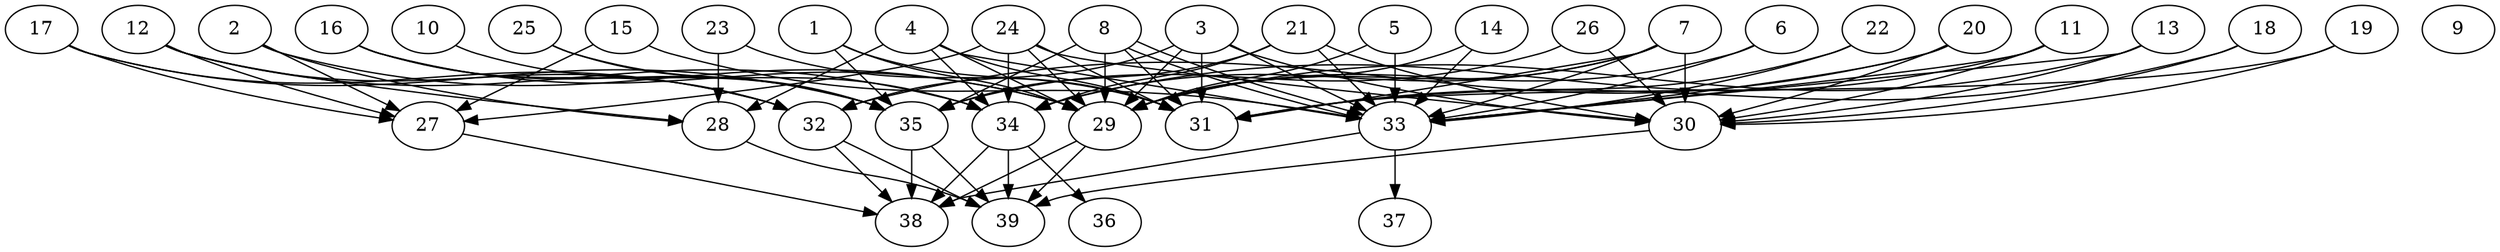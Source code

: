 // DAG (tier=3-complex, mode=compute, n=39, ccr=0.473, fat=0.813, density=0.760, regular=0.219, jump=0.208, mindata=1048576, maxdata=16777216)
// DAG automatically generated by daggen at Sun Aug 24 16:33:34 2025
// /home/ermia/Project/Environments/daggen/bin/daggen --dot --ccr 0.473 --fat 0.813 --regular 0.219 --density 0.760 --jump 0.208 --mindata 1048576 --maxdata 16777216 -n 39 
digraph G {
  1 [size="16431961179444170", alpha="0.17", expect_size="8215980589722085"]
  1 -> 29 [size ="815702546055168"]
  1 -> 31 [size ="815702546055168"]
  1 -> 35 [size ="815702546055168"]
  2 [size="236832899899443904512", alpha="0.10", expect_size="118416449949721952256"]
  2 -> 27 [size ="306232543936512"]
  2 -> 28 [size ="306232543936512"]
  2 -> 29 [size ="306232543936512"]
  3 [size="89448571329904496", alpha="0.13", expect_size="44724285664952248"]
  3 -> 29 [size ="183573646671872"]
  3 -> 30 [size ="183573646671872"]
  3 -> 31 [size ="183573646671872"]
  3 -> 32 [size ="183573646671872"]
  3 -> 33 [size ="183573646671872"]
  4 [size="5784230860316213248", alpha="0.18", expect_size="2892115430158106624"]
  4 -> 28 [size ="25778267881472"]
  4 -> 29 [size ="25778267881472"]
  4 -> 31 [size ="25778267881472"]
  4 -> 33 [size ="25778267881472"]
  4 -> 34 [size ="25778267881472"]
  5 [size="1286280021203723776", alpha="0.08", expect_size="643140010601861888"]
  5 -> 29 [size ="1616800919846912"]
  5 -> 33 [size ="1616800919846912"]
  6 [size="2945592350444059648", alpha="0.09", expect_size="1472796175222029824"]
  6 -> 29 [size ="1231223049420800"]
  6 -> 33 [size ="1231223049420800"]
  7 [size="12156318348936690", alpha="0.06", expect_size="6078159174468345"]
  7 -> 29 [size ="551600309403648"]
  7 -> 30 [size ="551600309403648"]
  7 -> 31 [size ="551600309403648"]
  7 -> 33 [size ="551600309403648"]
  7 -> 34 [size ="551600309403648"]
  8 [size="182179387013818", alpha="0.12", expect_size="91089693506909"]
  8 -> 29 [size ="9730189688832"]
  8 -> 31 [size ="9730189688832"]
  8 -> 33 [size ="9730189688832"]
  8 -> 33 [size ="9730189688832"]
  8 -> 35 [size ="9730189688832"]
  9 [size="27638551142032896", alpha="0.15", expect_size="13819275571016448"]
  10 [size="325260954638697365504", alpha="0.12", expect_size="162630477319348682752"]
  10 -> 35 [size ="378365278158848"]
  11 [size="55625111734043040", alpha="0.14", expect_size="27812555867021520"]
  11 -> 30 [size ="1017052626157568"]
  11 -> 33 [size ="1017052626157568"]
  11 -> 34 [size ="1017052626157568"]
  12 [size="2392339443187186176", alpha="0.16", expect_size="1196169721593593088"]
  12 -> 27 [size ="2140509996843008"]
  12 -> 28 [size ="2140509996843008"]
  12 -> 32 [size ="2140509996843008"]
  12 -> 34 [size ="2140509996843008"]
  13 [size="475639188226370961408", alpha="0.03", expect_size="237819594113185480704"]
  13 -> 29 [size ="487463093010432"]
  13 -> 30 [size ="487463093010432"]
  13 -> 33 [size ="487463093010432"]
  14 [size="218846331744026624000", alpha="0.16", expect_size="109423165872013312000"]
  14 -> 29 [size ="290524548300800"]
  14 -> 33 [size ="290524548300800"]
  15 [size="7417548297292817", alpha="0.05", expect_size="3708774148646408"]
  15 -> 27 [size ="174199922491392"]
  15 -> 33 [size ="174199922491392"]
  16 [size="1860624818779040768", alpha="0.04", expect_size="930312409389520384"]
  16 -> 29 [size ="1517520158720000"]
  16 -> 32 [size ="1517520158720000"]
  16 -> 35 [size ="1517520158720000"]
  17 [size="163685994351571238912", alpha="0.13", expect_size="81842997175785619456"]
  17 -> 27 [size ="239385404506112"]
  17 -> 32 [size ="239385404506112"]
  17 -> 35 [size ="239385404506112"]
  18 [size="1397097115036635392", alpha="0.10", expect_size="698548557518317696"]
  18 -> 30 [size ="1624262888652800"]
  18 -> 31 [size ="1624262888652800"]
  19 [size="461879807525350", alpha="0.20", expect_size="230939903762675"]
  19 -> 30 [size ="12898323660800"]
  19 -> 31 [size ="12898323660800"]
  20 [size="2279887369157421826048", alpha="0.04", expect_size="1139943684578710913024"]
  20 -> 30 [size ="1385794761654272"]
  20 -> 32 [size ="1385794761654272"]
  20 -> 33 [size ="1385794761654272"]
  21 [size="233672048017145856000", alpha="0.13", expect_size="116836024008572928000"]
  21 -> 30 [size ="303501724876800"]
  21 -> 33 [size ="303501724876800"]
  21 -> 34 [size ="303501724876800"]
  21 -> 35 [size ="303501724876800"]
  22 [size="740554145055485", alpha="0.05", expect_size="370277072527742"]
  22 -> 31 [size ="12140068995072"]
  22 -> 33 [size ="12140068995072"]
  23 [size="1331850282326806784", alpha="0.07", expect_size="665925141163403392"]
  23 -> 28 [size ="787007424954368"]
  23 -> 31 [size ="787007424954368"]
  24 [size="1805195043558429952", alpha="0.02", expect_size="902597521779214976"]
  24 -> 27 [size ="1576987176992768"]
  24 -> 29 [size ="1576987176992768"]
  24 -> 30 [size ="1576987176992768"]
  24 -> 31 [size ="1576987176992768"]
  24 -> 34 [size ="1576987176992768"]
  25 [size="1252258657026803200", alpha="0.07", expect_size="626129328513401600"]
  25 -> 34 [size ="704158579556352"]
  25 -> 35 [size ="704158579556352"]
  26 [size="528063884148624256", alpha="0.15", expect_size="264031942074312128"]
  26 -> 30 [size ="1234070277193728"]
  26 -> 35 [size ="1234070277193728"]
  27 [size="328098067819132992", alpha="0.06", expect_size="164049033909566496"]
  27 -> 38 [size ="671498079567872"]
  28 [size="2737850799450569216", alpha="0.03", expect_size="1368925399725284608"]
  28 -> 39 [size ="1548364197920768"]
  29 [size="41955800810275240", alpha="0.11", expect_size="20977900405137620"]
  29 -> 38 [size ="764261118771200"]
  29 -> 39 [size ="764261118771200"]
  30 [size="1314983522815060224", alpha="0.07", expect_size="657491761407530112"]
  30 -> 39 [size ="1431667755450368"]
  31 [size="1344553416880802816", alpha="0.11", expect_size="672276708440401408"]
  32 [size="1008742152064641007616", alpha="0.02", expect_size="504371076032320503808"]
  32 -> 38 [size ="804655714009088"]
  32 -> 39 [size ="804655714009088"]
  33 [size="3034336923743921635328", alpha="0.12", expect_size="1517168461871960817664"]
  33 -> 37 [size ="1676740501962752"]
  33 -> 38 [size ="1676740501962752"]
  34 [size="454617535072432029696", alpha="0.19", expect_size="227308767536216014848"]
  34 -> 36 [size ="472992341557248"]
  34 -> 38 [size ="472992341557248"]
  34 -> 39 [size ="472992341557248"]
  35 [size="177508717724979168", alpha="0.04", expect_size="88754358862489584"]
  35 -> 38 [size ="384701428662272"]
  35 -> 39 [size ="384701428662272"]
  36 [size="1729689615187280384", alpha="0.02", expect_size="864844807593640192"]
  37 [size="10958544694855206", alpha="0.07", expect_size="5479272347427603"]
  38 [size="230077751516406480896", alpha="0.01", expect_size="115038875758203240448"]
  39 [size="2009786633953846784", alpha="0.07", expect_size="1004893316976923392"]
}
